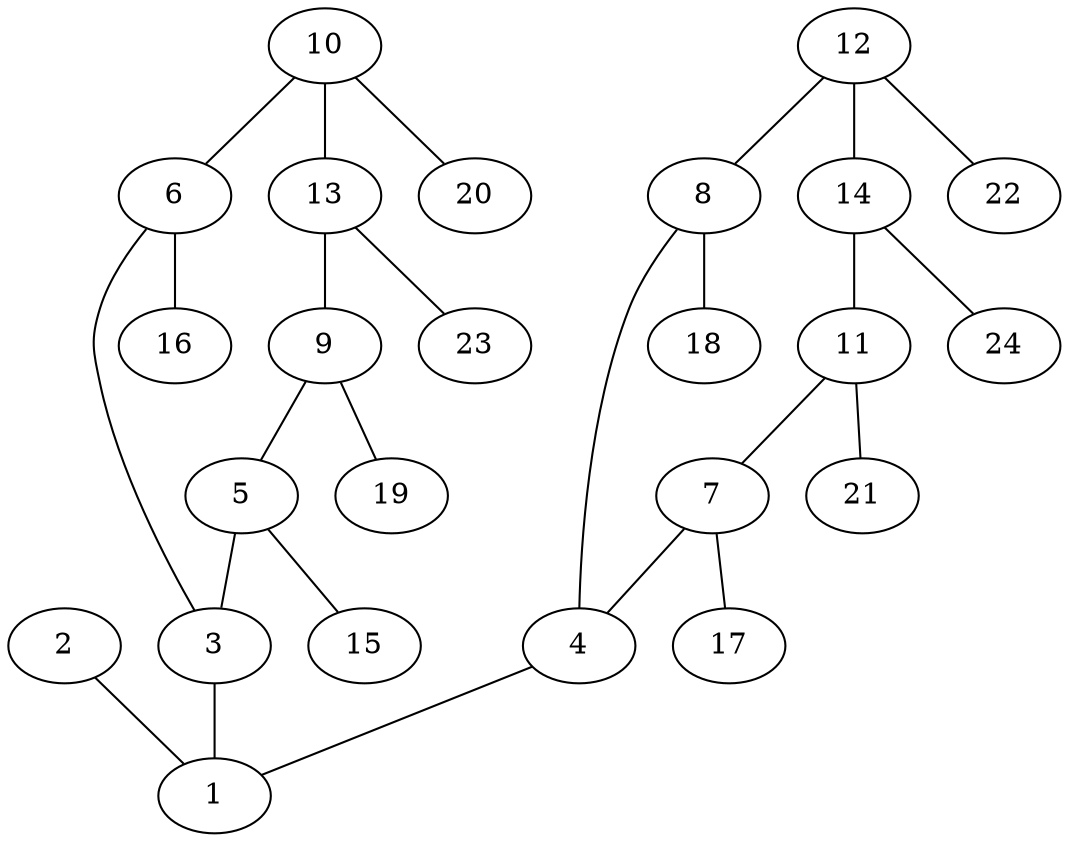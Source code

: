graph molecule_2575 {
	1	 [chem=C];
	2	 [chem=O];
	2 -- 1	 [valence=2];
	3	 [chem=C];
	3 -- 1	 [valence=1];
	4	 [chem=C];
	4 -- 1	 [valence=1];
	5	 [chem=C];
	5 -- 3	 [valence=2];
	15	 [chem=H];
	5 -- 15	 [valence=1];
	6	 [chem=C];
	6 -- 3	 [valence=1];
	16	 [chem=H];
	6 -- 16	 [valence=1];
	7	 [chem=C];
	7 -- 4	 [valence=2];
	17	 [chem=H];
	7 -- 17	 [valence=1];
	8	 [chem=C];
	8 -- 4	 [valence=1];
	18	 [chem=H];
	8 -- 18	 [valence=1];
	9	 [chem=C];
	9 -- 5	 [valence=1];
	19	 [chem=H];
	9 -- 19	 [valence=1];
	10	 [chem=C];
	10 -- 6	 [valence=2];
	13	 [chem=C];
	10 -- 13	 [valence=1];
	20	 [chem=H];
	10 -- 20	 [valence=1];
	11	 [chem=C];
	11 -- 7	 [valence=1];
	21	 [chem=H];
	11 -- 21	 [valence=1];
	12	 [chem=C];
	12 -- 8	 [valence=2];
	14	 [chem=C];
	12 -- 14	 [valence=1];
	22	 [chem=H];
	12 -- 22	 [valence=1];
	13 -- 9	 [valence=2];
	23	 [chem=H];
	13 -- 23	 [valence=1];
	14 -- 11	 [valence=2];
	24	 [chem=H];
	14 -- 24	 [valence=1];
}
